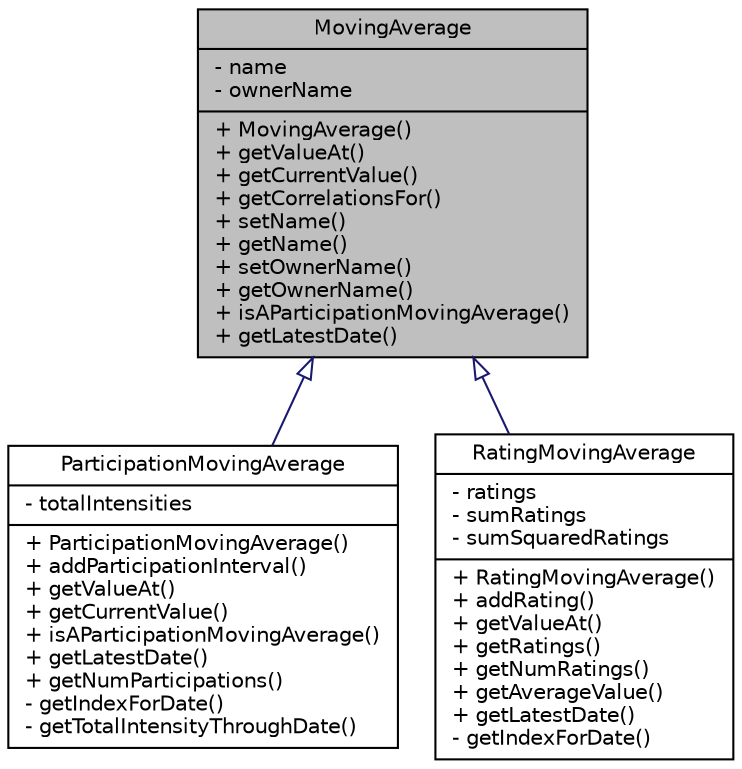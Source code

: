 digraph G
{
  edge [fontname="Helvetica",fontsize="10",labelfontname="Helvetica",labelfontsize="10"];
  node [fontname="Helvetica",fontsize="10",shape=record];
  Node1 [label="{MovingAverage\n|- name\l- ownerName\l|+ MovingAverage()\l+ getValueAt()\l+ getCurrentValue()\l+ getCorrelationsFor()\l+ setName()\l+ getName()\l+ setOwnerName()\l+ getOwnerName()\l+ isAParticipationMovingAverage()\l+ getLatestDate()\l}",height=0.2,width=0.4,color="black", fillcolor="grey75", style="filled" fontcolor="black"];
  Node1 -> Node2 [dir=back,color="midnightblue",fontsize="10",style="solid",arrowtail="empty",fontname="Helvetica"];
  Node2 [label="{ParticipationMovingAverage\n|- totalIntensities\l|+ ParticipationMovingAverage()\l+ addParticipationInterval()\l+ getValueAt()\l+ getCurrentValue()\l+ isAParticipationMovingAverage()\l+ getLatestDate()\l+ getNumParticipations()\l- getIndexForDate()\l- getTotalIntensityThroughDate()\l}",height=0.2,width=0.4,color="black", fillcolor="white", style="filled",URL="$class_participation_moving_average.html"];
  Node1 -> Node3 [dir=back,color="midnightblue",fontsize="10",style="solid",arrowtail="empty",fontname="Helvetica"];
  Node3 [label="{RatingMovingAverage\n|- ratings\l- sumRatings\l- sumSquaredRatings\l|+ RatingMovingAverage()\l+ addRating()\l+ getValueAt()\l+ getRatings()\l+ getNumRatings()\l+ getAverageValue()\l+ getLatestDate()\l- getIndexForDate()\l}",height=0.2,width=0.4,color="black", fillcolor="white", style="filled",URL="$class_rating_moving_average.html"];
}
